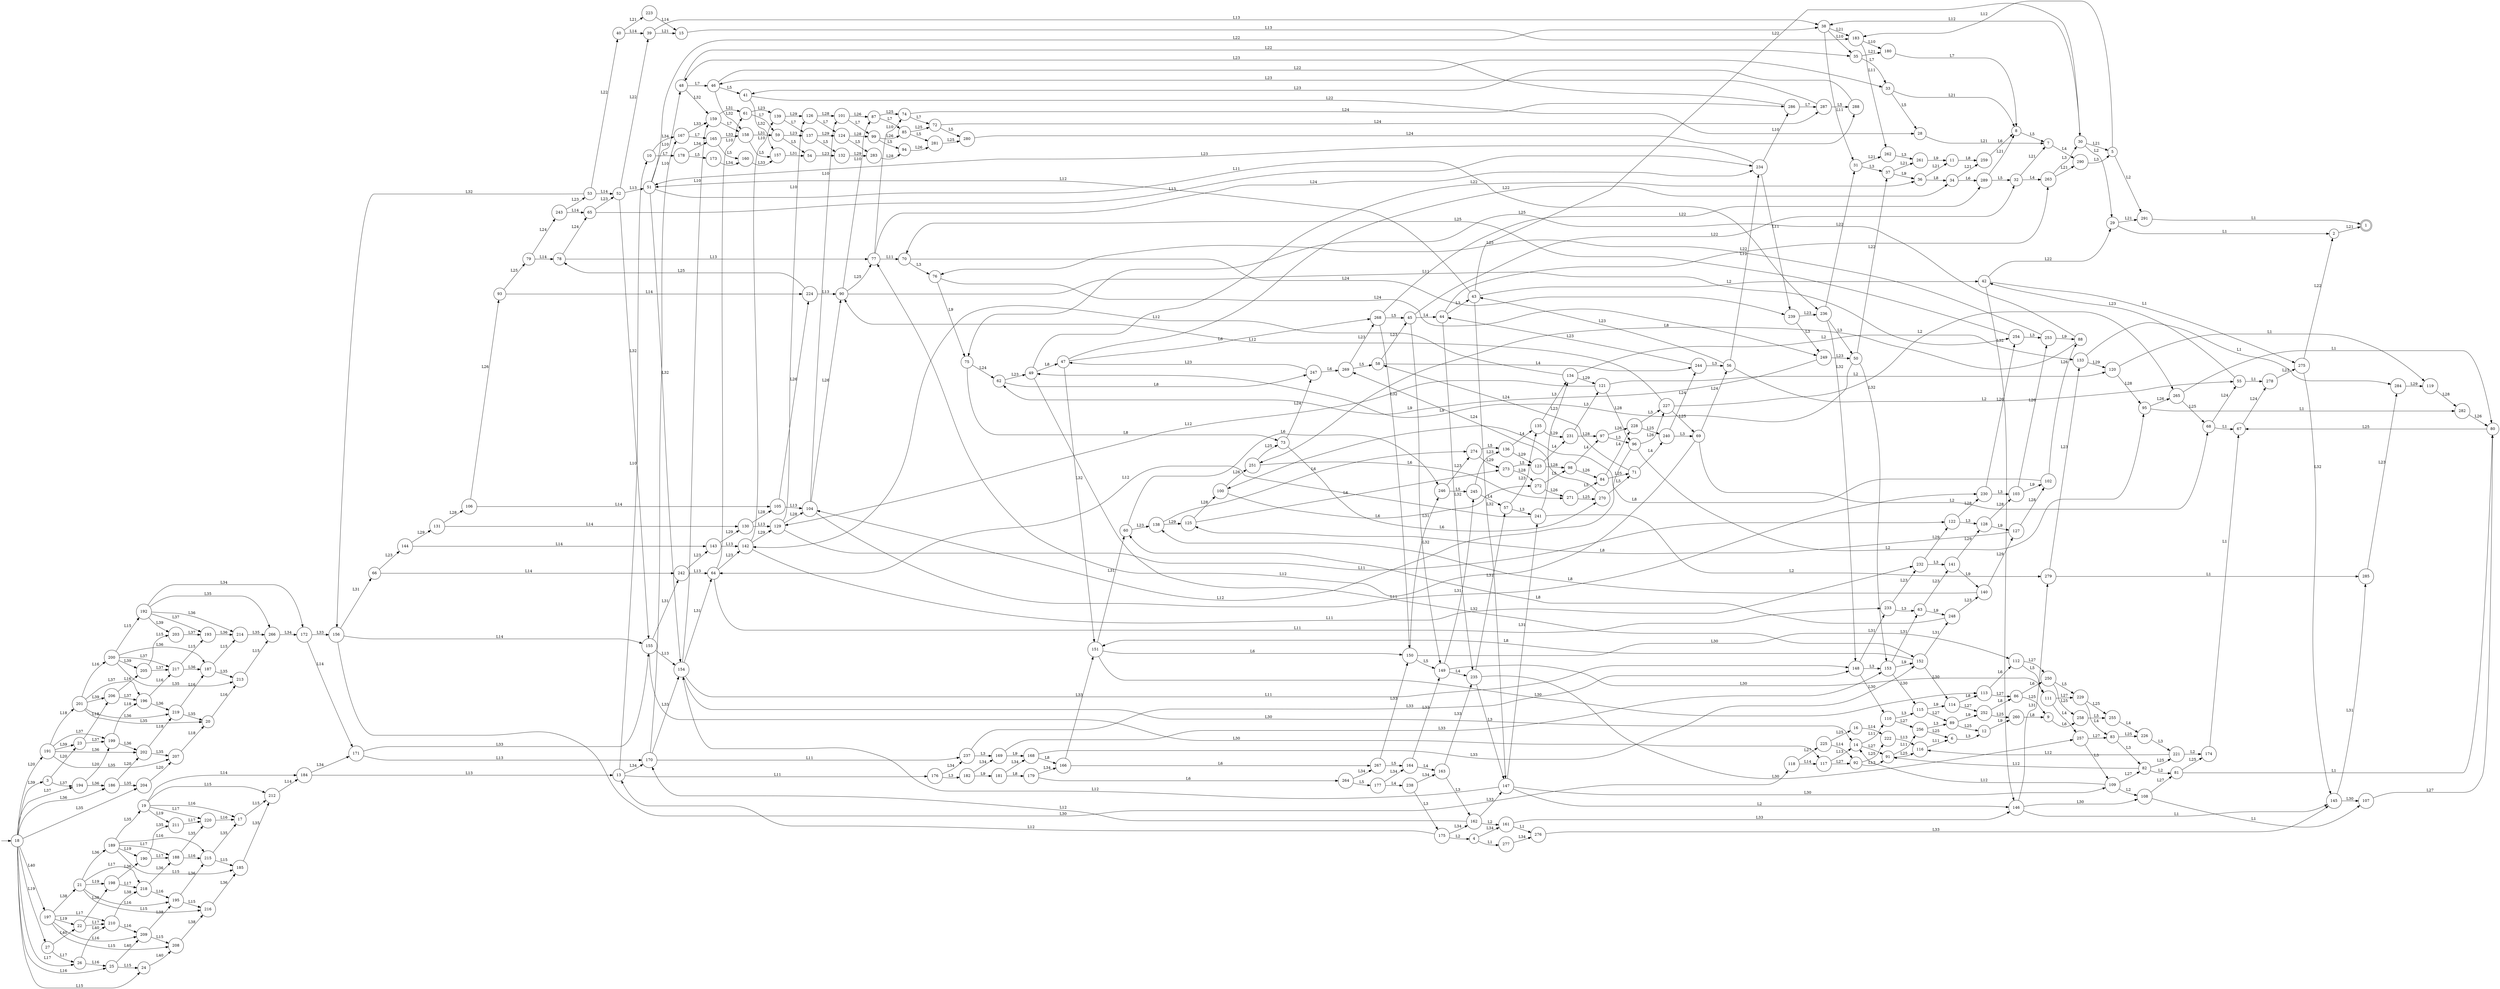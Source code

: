 // dot output generated by libFAUDES vGenerator
digraph "Det(Generator) [minstate]" {
  rankdir=LR
  node [shape=circle];

  // initial states
  dot_dummyinit_1 [shape=none, label="", width="0.0", height="0.0" ];
  dot_dummyinit_1 -> "18";

  // mstates
  "1" [shape=doublecircle];

  // rest of stateset
  "2";
  "3";
  "4";
  "5";
  "6";
  "7";
  "8";
  "9";
  "10";
  "11";
  "12";
  "13";
  "14";
  "15";
  "16";
  "17";
  "19";
  "20";
  "21";
  "22";
  "23";
  "24";
  "25";
  "26";
  "27";
  "28";
  "29";
  "30";
  "31";
  "32";
  "33";
  "34";
  "35";
  "36";
  "37";
  "38";
  "39";
  "40";
  "41";
  "42";
  "43";
  "44";
  "45";
  "46";
  "47";
  "48";
  "49";
  "50";
  "51";
  "52";
  "53";
  "54";
  "55";
  "56";
  "57";
  "58";
  "59";
  "60";
  "61";
  "62";
  "63";
  "64";
  "65";
  "66";
  "67";
  "68";
  "69";
  "70";
  "71";
  "72";
  "73";
  "74";
  "75";
  "76";
  "77";
  "78";
  "79";
  "80";
  "81";
  "82";
  "83";
  "84";
  "85";
  "86";
  "87";
  "88";
  "89";
  "90";
  "91";
  "92";
  "93";
  "94";
  "95";
  "96";
  "97";
  "98";
  "99";
  "100";
  "101";
  "102";
  "103";
  "104";
  "105";
  "106";
  "107";
  "108";
  "109";
  "110";
  "111";
  "112";
  "113";
  "114";
  "115";
  "116";
  "117";
  "118";
  "119";
  "120";
  "121";
  "122";
  "123";
  "124";
  "125";
  "126";
  "127";
  "128";
  "129";
  "130";
  "131";
  "132";
  "133";
  "134";
  "135";
  "136";
  "137";
  "138";
  "139";
  "140";
  "141";
  "142";
  "143";
  "144";
  "145";
  "146";
  "147";
  "148";
  "149";
  "150";
  "151";
  "152";
  "153";
  "154";
  "155";
  "156";
  "157";
  "158";
  "159";
  "160";
  "161";
  "162";
  "163";
  "164";
  "165";
  "166";
  "167";
  "168";
  "169";
  "170";
  "171";
  "172";
  "173";
  "174";
  "175";
  "176";
  "177";
  "178";
  "179";
  "180";
  "181";
  "182";
  "183";
  "184";
  "185";
  "186";
  "187";
  "188";
  "189";
  "190";
  "191";
  "192";
  "193";
  "194";
  "195";
  "196";
  "197";
  "198";
  "199";
  "200";
  "201";
  "202";
  "203";
  "204";
  "205";
  "206";
  "207";
  "208";
  "209";
  "210";
  "211";
  "212";
  "213";
  "214";
  "215";
  "216";
  "217";
  "218";
  "219";
  "220";
  "221";
  "222";
  "223";
  "224";
  "225";
  "226";
  "227";
  "228";
  "229";
  "230";
  "231";
  "232";
  "233";
  "234";
  "235";
  "236";
  "237";
  "238";
  "239";
  "240";
  "241";
  "242";
  "243";
  "244";
  "245";
  "246";
  "247";
  "248";
  "249";
  "250";
  "251";
  "252";
  "253";
  "254";
  "255";
  "256";
  "257";
  "258";
  "259";
  "260";
  "261";
  "262";
  "263";
  "264";
  "265";
  "266";
  "267";
  "268";
  "269";
  "270";
  "271";
  "272";
  "273";
  "274";
  "275";
  "276";
  "277";
  "278";
  "279";
  "280";
  "281";
  "282";
  "283";
  "284";
  "285";
  "286";
  "287";
  "288";
  "289";
  "290";
  "291";

  // transition relation
  "2" -> "1" [label="L21"];
  "3" -> "23" [label="L20"];
  "3" -> "194" [label="L37"];
  "4" -> "277" [label="L1"];
  "4" -> "161" [label="L34"];
  "5" -> "291" [label="L2"];
  "5" -> "183" [label="L12"];
  "6" -> "12" [label="L3"];
  "7" -> "290" [label="L4"];
  "8" -> "7" [label="L5"];
  "9" -> "258" [label="L6"];
  "10" -> "178" [label="L7"];
  "10" -> "167" [label="L34"];
  "11" -> "259" [label="L8"];
  "12" -> "260" [label="L9"];
  "13" -> "10" [label="L10"];
  "13" -> "176" [label="L11"];
  "13" -> "170" [label="L34"];
  "14" -> "110" [label="L11"];
  "14" -> "91" [label="L27"];
  "15" -> "183" [label="L13"];
  "16" -> "222" [label="L14"];
  "17" -> "212" [label="L15"];
  "18" -> "191" [label="L20"];
  "18" -> "24" [label="L15"];
  "18" -> "25" [label="L16"];
  "18" -> "26" [label="L17"];
  "18" -> "27" [label="L19"];
  "18" -> "197" [label="L40"];
  "18" -> "204" [label="L35"];
  "18" -> "186" [label="L36"];
  "18" -> "194" [label="L37"];
  "18" -> "3" [label="L39"];
  "19" -> "184" [label="L14"];
  "19" -> "212" [label="L15"];
  "19" -> "17" [label="L16"];
  "19" -> "220" [label="L17"];
  "19" -> "211" [label="L19"];
  "20" -> "213" [label="L16"];
  "21" -> "216" [label="L15"];
  "21" -> "195" [label="L16"];
  "21" -> "218" [label="L17"];
  "21" -> "198" [label="L19"];
  "21" -> "189" [label="L36"];
  "22" -> "210" [label="L17"];
  "22" -> "198" [label="L38"];
  "23" -> "206" [label="L18"];
  "23" -> "199" [label="L37"];
  "24" -> "208" [label="L40"];
  "25" -> "24" [label="L15"];
  "25" -> "209" [label="L40"];
  "26" -> "25" [label="L16"];
  "26" -> "210" [label="L40"];
  "27" -> "26" [label="L17"];
  "27" -> "22" [label="L40"];
  "28" -> "7" [label="L21"];
  "29" -> "2" [label="L1"];
  "29" -> "291" [label="L21"];
  "30" -> "29" [label="L2"];
  "30" -> "38" [label="L12"];
  "30" -> "5" [label="L21"];
  "31" -> "37" [label="L3"];
  "31" -> "262" [label="L21"];
  "32" -> "263" [label="L4"];
  "32" -> "7" [label="L21"];
  "33" -> "28" [label="L5"];
  "33" -> "8" [label="L21"];
  "34" -> "289" [label="L6"];
  "34" -> "259" [label="L21"];
  "35" -> "33" [label="L7"];
  "35" -> "180" [label="L21"];
  "36" -> "34" [label="L8"];
  "36" -> "11" [label="L21"];
  "37" -> "36" [label="L9"];
  "37" -> "261" [label="L21"];
  "38" -> "35" [label="L10"];
  "38" -> "31" [label="L11"];
  "38" -> "183" [label="L21"];
  "39" -> "38" [label="L13"];
  "39" -> "15" [label="L21"];
  "40" -> "39" [label="L14"];
  "40" -> "223" [label="L21"];
  "41" -> "28" [label="L22"];
  "41" -> "157" [label="L32"];
  "42" -> "275" [label="L1"];
  "42" -> "29" [label="L22"];
  "42" -> "146" [label="L32"];
  "43" -> "42" [label="L2"];
  "43" -> "51" [label="L12"];
  "43" -> "30" [label="L22"];
  "43" -> "147" [label="L32"];
  "44" -> "43" [label="L3"];
  "44" -> "263" [label="L22"];
  "44" -> "235" [label="L32"];
  "45" -> "44" [label="L4"];
  "45" -> "32" [label="L22"];
  "45" -> "149" [label="L32"];
  "46" -> "41" [label="L5"];
  "46" -> "33" [label="L22"];
  "46" -> "158" [label="L32"];
  "47" -> "268" [label="L6"];
  "47" -> "34" [label="L22"];
  "47" -> "151" [label="L32"];
  "48" -> "46" [label="L7"];
  "48" -> "35" [label="L22"];
  "48" -> "159" [label="L32"];
  "49" -> "47" [label="L8"];
  "49" -> "36" [label="L22"];
  "49" -> "152" [label="L32"];
  "50" -> "49" [label="L9"];
  "50" -> "37" [label="L22"];
  "50" -> "153" [label="L32"];
  "51" -> "48" [label="L10"];
  "51" -> "236" [label="L11"];
  "51" -> "38" [label="L22"];
  "51" -> "154" [label="L32"];
  "52" -> "51" [label="L13"];
  "52" -> "39" [label="L22"];
  "52" -> "155" [label="L32"];
  "53" -> "52" [label="L14"];
  "53" -> "40" [label="L22"];
  "53" -> "156" [label="L32"];
  "54" -> "132" [label="L23"];
  "55" -> "278" [label="L1"];
  "55" -> "42" [label="L23"];
  "56" -> "55" [label="L2"];
  "56" -> "234" [label="L12"];
  "56" -> "43" [label="L23"];
  "57" -> "241" [label="L3"];
  "57" -> "135" [label="L23"];
  "58" -> "244" [label="L4"];
  "58" -> "45" [label="L23"];
  "59" -> "54" [label="L5"];
  "59" -> "137" [label="L23"];
  "60" -> "246" [label="L6"];
  "60" -> "138" [label="L23"];
  "61" -> "59" [label="L7"];
  "61" -> "139" [label="L23"];
  "62" -> "247" [label="L8"];
  "62" -> "49" [label="L23"];
  "63" -> "248" [label="L9"];
  "63" -> "141" [label="L23"];
  "64" -> "61" [label="L10"];
  "64" -> "233" [label="L11"];
  "64" -> "142" [label="L23"];
  "65" -> "234" [label="L13"];
  "65" -> "52" [label="L23"];
  "66" -> "242" [label="L14"];
  "66" -> "144" [label="L23"];
  "67" -> "278" [label="L24"];
  "68" -> "67" [label="L1"];
  "68" -> "55" [label="L24"];
  "69" -> "68" [label="L2"];
  "69" -> "77" [label="L12"];
  "69" -> "56" [label="L24"];
  "70" -> "76" [label="L3"];
  "70" -> "239" [label="L24"];
  "71" -> "240" [label="L4"];
  "71" -> "58" [label="L24"];
  "72" -> "280" [label="L5"];
  "72" -> "287" [label="L24"];
  "73" -> "270" [label="L6"];
  "73" -> "247" [label="L24"];
  "74" -> "72" [label="L7"];
  "74" -> "286" [label="L24"];
  "75" -> "73" [label="L8"];
  "75" -> "62" [label="L24"];
  "76" -> "75" [label="L9"];
  "76" -> "249" [label="L24"];
  "77" -> "74" [label="L10"];
  "77" -> "70" [label="L11"];
  "77" -> "234" [label="L24"];
  "78" -> "77" [label="L13"];
  "78" -> "65" [label="L24"];
  "79" -> "78" [label="L14"];
  "79" -> "243" [label="L24"];
  "80" -> "67" [label="L25"];
  "81" -> "80" [label="L1"];
  "81" -> "174" [label="L25"];
  "82" -> "81" [label="L2"];
  "82" -> "91" [label="L12"];
  "82" -> "221" [label="L25"];
  "83" -> "82" [label="L3"];
  "83" -> "226" [label="L25"];
  "84" -> "228" [label="L4"];
  "84" -> "71" [label="L25"];
  "85" -> "281" [label="L5"];
  "85" -> "72" [label="L25"];
  "86" -> "250" [label="L6"];
  "86" -> "9" [label="L25"];
  "87" -> "85" [label="L7"];
  "87" -> "74" [label="L25"];
  "88" -> "251" [label="L8"];
  "88" -> "75" [label="L25"];
  "89" -> "252" [label="L9"];
  "89" -> "12" [label="L25"];
  "90" -> "87" [label="L10"];
  "90" -> "254" [label="L11"];
  "90" -> "77" [label="L25"];
  "91" -> "256" [label="L11"];
  "91" -> "116" [label="L25"];
  "92" -> "91" [label="L13"];
  "92" -> "222" [label="L25"];
  "93" -> "224" [label="L14"];
  "93" -> "79" [label="L25"];
  "94" -> "281" [label="L26"];
  "95" -> "282" [label="L1"];
  "95" -> "265" [label="L26"];
  "96" -> "95" [label="L2"];
  "96" -> "104" [label="L12"];
  "96" -> "227" [label="L26"];
  "97" -> "96" [label="L3"];
  "97" -> "228" [label="L26"];
  "98" -> "97" [label="L4"];
  "98" -> "84" [label="L26"];
  "99" -> "94" [label="L5"];
  "99" -> "85" [label="L26"];
  "100" -> "272" [label="L6"];
  "100" -> "251" [label="L26"];
  "101" -> "99" [label="L7"];
  "101" -> "87" [label="L26"];
  "102" -> "100" [label="L8"];
  "102" -> "88" [label="L26"];
  "103" -> "102" [label="L9"];
  "103" -> "253" [label="L26"];
  "104" -> "101" [label="L10"];
  "104" -> "230" [label="L11"];
  "104" -> "90" [label="L26"];
  "105" -> "104" [label="L13"];
  "105" -> "224" [label="L26"];
  "106" -> "105" [label="L14"];
  "106" -> "93" [label="L26"];
  "107" -> "80" [label="L27"];
  "108" -> "107" [label="L1"];
  "108" -> "81" [label="L27"];
  "109" -> "108" [label="L2"];
  "109" -> "14" [label="L12"];
  "109" -> "82" [label="L27"];
  "110" -> "115" [label="L3"];
  "110" -> "256" [label="L27"];
  "111" -> "257" [label="L4"];
  "111" -> "229" [label="L27"];
  "112" -> "111" [label="L5"];
  "112" -> "250" [label="L27"];
  "113" -> "112" [label="L6"];
  "113" -> "86" [label="L27"];
  "114" -> "113" [label="L8"];
  "114" -> "252" [label="L27"];
  "115" -> "114" [label="L9"];
  "115" -> "89" [label="L27"];
  "116" -> "6" [label="L11"];
  "117" -> "14" [label="L13"];
  "117" -> "92" [label="L27"];
  "118" -> "117" [label="L14"];
  "118" -> "225" [label="L27"];
  "119" -> "282" [label="L28"];
  "120" -> "119" [label="L1"];
  "120" -> "95" [label="L28"];
  "121" -> "120" [label="L2"];
  "121" -> "129" [label="L12"];
  "121" -> "96" [label="L28"];
  "122" -> "128" [label="L3"];
  "122" -> "230" [label="L28"];
  "123" -> "231" [label="L4"];
  "123" -> "98" [label="L28"];
  "124" -> "283" [label="L5"];
  "124" -> "99" [label="L28"];
  "125" -> "273" [label="L6"];
  "125" -> "100" [label="L28"];
  "126" -> "124" [label="L7"];
  "126" -> "101" [label="L28"];
  "127" -> "125" [label="L8"];
  "127" -> "102" [label="L28"];
  "128" -> "127" [label="L9"];
  "128" -> "103" [label="L28"];
  "129" -> "126" [label="L10"];
  "129" -> "122" [label="L11"];
  "129" -> "104" [label="L28"];
  "130" -> "129" [label="L13"];
  "130" -> "105" [label="L28"];
  "131" -> "130" [label="L14"];
  "131" -> "106" [label="L28"];
  "132" -> "283" [label="L29"];
  "133" -> "284" [label="L1"];
  "133" -> "120" [label="L29"];
  "134" -> "133" [label="L2"];
  "134" -> "142" [label="L12"];
  "134" -> "121" [label="L29"];
  "135" -> "134" [label="L3"];
  "135" -> "231" [label="L29"];
  "136" -> "135" [label="L4"];
  "136" -> "123" [label="L29"];
  "137" -> "132" [label="L5"];
  "137" -> "124" [label="L29"];
  "138" -> "274" [label="L6"];
  "138" -> "125" [label="L29"];
  "139" -> "137" [label="L7"];
  "139" -> "126" [label="L29"];
  "140" -> "138" [label="L8"];
  "140" -> "127" [label="L29"];
  "141" -> "140" [label="L9"];
  "141" -> "128" [label="L29"];
  "142" -> "139" [label="L10"];
  "142" -> "232" [label="L11"];
  "142" -> "129" [label="L29"];
  "143" -> "142" [label="L13"];
  "143" -> "130" [label="L29"];
  "144" -> "143" [label="L14"];
  "144" -> "131" [label="L29"];
  "145" -> "107" [label="L30"];
  "145" -> "285" [label="L31"];
  "146" -> "145" [label="L1"];
  "146" -> "108" [label="L30"];
  "146" -> "279" [label="L31"];
  "147" -> "146" [label="L2"];
  "147" -> "154" [label="L12"];
  "147" -> "109" [label="L30"];
  "147" -> "241" [label="L31"];
  "148" -> "153" [label="L3"];
  "148" -> "110" [label="L30"];
  "148" -> "233" [label="L31"];
  "149" -> "235" [label="L4"];
  "149" -> "111" [label="L30"];
  "149" -> "245" [label="L31"];
  "150" -> "149" [label="L5"];
  "150" -> "112" [label="L30"];
  "150" -> "246" [label="L31"];
  "151" -> "150" [label="L6"];
  "151" -> "113" [label="L30"];
  "151" -> "60" [label="L31"];
  "152" -> "151" [label="L8"];
  "152" -> "114" [label="L30"];
  "152" -> "248" [label="L31"];
  "153" -> "152" [label="L9"];
  "153" -> "115" [label="L30"];
  "153" -> "63" [label="L31"];
  "154" -> "159" [label="L10"];
  "154" -> "148" [label="L11"];
  "154" -> "14" [label="L30"];
  "154" -> "64" [label="L31"];
  "155" -> "154" [label="L13"];
  "155" -> "117" [label="L30"];
  "155" -> "242" [label="L31"];
  "156" -> "155" [label="L14"];
  "156" -> "118" [label="L30"];
  "156" -> "66" [label="L31"];
  "157" -> "54" [label="L31"];
  "158" -> "157" [label="L5"];
  "158" -> "59" [label="L31"];
  "159" -> "158" [label="L7"];
  "159" -> "61" [label="L31"];
  "160" -> "157" [label="L33"];
  "161" -> "276" [label="L1"];
  "161" -> "146" [label="L33"];
  "162" -> "161" [label="L2"];
  "162" -> "170" [label="L12"];
  "162" -> "147" [label="L33"];
  "163" -> "162" [label="L3"];
  "163" -> "235" [label="L33"];
  "164" -> "163" [label="L4"];
  "164" -> "149" [label="L33"];
  "165" -> "160" [label="L5"];
  "165" -> "158" [label="L33"];
  "166" -> "267" [label="L6"];
  "166" -> "151" [label="L33"];
  "167" -> "165" [label="L7"];
  "167" -> "159" [label="L33"];
  "168" -> "166" [label="L8"];
  "168" -> "152" [label="L33"];
  "169" -> "168" [label="L9"];
  "169" -> "153" [label="L33"];
  "170" -> "167" [label="L10"];
  "170" -> "237" [label="L11"];
  "170" -> "154" [label="L33"];
  "171" -> "170" [label="L13"];
  "171" -> "155" [label="L33"];
  "172" -> "171" [label="L14"];
  "172" -> "156" [label="L33"];
  "173" -> "160" [label="L34"];
  "174" -> "67" [label="L1"];
  "175" -> "4" [label="L2"];
  "175" -> "13" [label="L12"];
  "175" -> "162" [label="L34"];
  "176" -> "182" [label="L3"];
  "176" -> "237" [label="L34"];
  "177" -> "238" [label="L4"];
  "177" -> "164" [label="L34"];
  "178" -> "173" [label="L5"];
  "178" -> "165" [label="L34"];
  "179" -> "264" [label="L6"];
  "179" -> "166" [label="L34"];
  "180" -> "8" [label="L7"];
  "181" -> "179" [label="L8"];
  "181" -> "168" [label="L34"];
  "182" -> "181" [label="L9"];
  "182" -> "169" [label="L34"];
  "183" -> "180" [label="L10"];
  "183" -> "262" [label="L11"];
  "184" -> "13" [label="L13"];
  "184" -> "171" [label="L34"];
  "185" -> "212" [label="L35"];
  "186" -> "202" [label="L20"];
  "186" -> "204" [label="L35"];
  "187" -> "214" [label="L15"];
  "187" -> "213" [label="L35"];
  "188" -> "215" [label="L16"];
  "188" -> "220" [label="L35"];
  "189" -> "185" [label="L15"];
  "189" -> "215" [label="L16"];
  "189" -> "188" [label="L17"];
  "189" -> "190" [label="L19"];
  "189" -> "19" [label="L35"];
  "190" -> "188" [label="L17"];
  "190" -> "211" [label="L35"];
  "191" -> "201" [label="L18"];
  "191" -> "207" [label="L35"];
  "191" -> "202" [label="L36"];
  "191" -> "199" [label="L37"];
  "191" -> "23" [label="L39"];
  "192" -> "172" [label="L34"];
  "192" -> "266" [label="L35"];
  "192" -> "214" [label="L36"];
  "192" -> "193" [label="L37"];
  "192" -> "203" [label="L39"];
  "193" -> "214" [label="L36"];
  "194" -> "199" [label="L20"];
  "194" -> "186" [label="L36"];
  "195" -> "216" [label="L15"];
  "195" -> "215" [label="L36"];
  "196" -> "217" [label="L16"];
  "196" -> "219" [label="L36"];
  "197" -> "208" [label="L15"];
  "197" -> "209" [label="L16"];
  "197" -> "210" [label="L17"];
  "197" -> "22" [label="L19"];
  "197" -> "21" [label="L38"];
  "198" -> "218" [label="L17"];
  "198" -> "190" [label="L36"];
  "199" -> "196" [label="L18"];
  "199" -> "202" [label="L36"];
  "200" -> "192" [label="L15"];
  "200" -> "213" [label="L35"];
  "200" -> "187" [label="L36"];
  "200" -> "217" [label="L37"];
  "200" -> "205" [label="L39"];
  "201" -> "200" [label="L16"];
  "201" -> "20" [label="L35"];
  "201" -> "219" [label="L36"];
  "201" -> "196" [label="L37"];
  "201" -> "206" [label="L39"];
  "202" -> "219" [label="L18"];
  "202" -> "207" [label="L35"];
  "203" -> "193" [label="L37"];
  "204" -> "207" [label="L20"];
  "205" -> "203" [label="L15"];
  "205" -> "217" [label="L37"];
  "206" -> "205" [label="L16"];
  "206" -> "196" [label="L37"];
  "207" -> "20" [label="L18"];
  "208" -> "216" [label="L38"];
  "209" -> "208" [label="L15"];
  "209" -> "195" [label="L38"];
  "210" -> "209" [label="L16"];
  "210" -> "218" [label="L38"];
  "211" -> "220" [label="L17"];
  "212" -> "184" [label="L14"];
  "213" -> "266" [label="L15"];
  "214" -> "266" [label="L35"];
  "215" -> "185" [label="L15"];
  "215" -> "17" [label="L35"];
  "216" -> "185" [label="L36"];
  "217" -> "193" [label="L15"];
  "217" -> "187" [label="L36"];
  "218" -> "195" [label="L16"];
  "218" -> "188" [label="L36"];
  "219" -> "187" [label="L16"];
  "219" -> "20" [label="L35"];
  "220" -> "17" [label="L16"];
  "221" -> "174" [label="L2"];
  "221" -> "116" [label="L12"];
  "222" -> "116" [label="L13"];
  "223" -> "15" [label="L14"];
  "224" -> "90" [label="L13"];
  "224" -> "78" [label="L25"];
  "225" -> "92" [label="L14"];
  "225" -> "16" [label="L25"];
  "226" -> "221" [label="L3"];
  "227" -> "265" [label="L2"];
  "227" -> "90" [label="L12"];
  "227" -> "69" [label="L25"];
  "228" -> "227" [label="L3"];
  "228" -> "240" [label="L25"];
  "229" -> "83" [label="L4"];
  "229" -> "255" [label="L25"];
  "230" -> "103" [label="L3"];
  "230" -> "254" [label="L26"];
  "231" -> "121" [label="L3"];
  "231" -> "97" [label="L28"];
  "232" -> "141" [label="L3"];
  "232" -> "122" [label="L29"];
  "233" -> "63" [label="L3"];
  "233" -> "232" [label="L23"];
  "234" -> "286" [label="L10"];
  "234" -> "239" [label="L11"];
  "234" -> "51" [label="L23"];
  "235" -> "147" [label="L3"];
  "235" -> "257" [label="L30"];
  "235" -> "57" [label="L31"];
  "236" -> "50" [label="L3"];
  "236" -> "31" [label="L22"];
  "236" -> "148" [label="L32"];
  "237" -> "169" [label="L3"];
  "237" -> "148" [label="L33"];
  "238" -> "175" [label="L3"];
  "238" -> "163" [label="L34"];
  "239" -> "249" [label="L3"];
  "239" -> "236" [label="L23"];
  "240" -> "69" [label="L3"];
  "240" -> "244" [label="L24"];
  "241" -> "279" [label="L2"];
  "241" -> "64" [label="L12"];
  "241" -> "134" [label="L23"];
  "242" -> "64" [label="L13"];
  "242" -> "143" [label="L23"];
  "243" -> "65" [label="L14"];
  "243" -> "53" [label="L23"];
  "244" -> "56" [label="L3"];
  "244" -> "44" [label="L23"];
  "245" -> "57" [label="L4"];
  "245" -> "136" [label="L23"];
  "246" -> "245" [label="L5"];
  "246" -> "274" [label="L23"];
  "247" -> "269" [label="L6"];
  "247" -> "47" [label="L23"];
  "248" -> "60" [label="L8"];
  "248" -> "140" [label="L23"];
  "249" -> "62" [label="L9"];
  "249" -> "50" [label="L23"];
  "250" -> "229" [label="L5"];
  "250" -> "258" [label="L25"];
  "251" -> "271" [label="L6"];
  "251" -> "73" [label="L25"];
  "252" -> "86" [label="L8"];
  "252" -> "260" [label="L25"];
  "253" -> "88" [label="L9"];
  "253" -> "76" [label="L25"];
  "254" -> "253" [label="L3"];
  "254" -> "70" [label="L25"];
  "255" -> "226" [label="L4"];
  "256" -> "89" [label="L3"];
  "256" -> "6" [label="L25"];
  "257" -> "109" [label="L3"];
  "257" -> "83" [label="L27"];
  "258" -> "255" [label="L5"];
  "259" -> "8" [label="L6"];
  "260" -> "9" [label="L8"];
  "261" -> "11" [label="L9"];
  "262" -> "261" [label="L3"];
  "263" -> "30" [label="L3"];
  "263" -> "290" [label="L21"];
  "264" -> "177" [label="L5"];
  "264" -> "267" [label="L34"];
  "265" -> "80" [label="L1"];
  "265" -> "68" [label="L25"];
  "266" -> "172" [label="L34"];
  "267" -> "164" [label="L5"];
  "267" -> "150" [label="L33"];
  "268" -> "45" [label="L5"];
  "268" -> "289" [label="L22"];
  "268" -> "150" [label="L32"];
  "269" -> "58" [label="L5"];
  "269" -> "268" [label="L23"];
  "270" -> "71" [label="L5"];
  "270" -> "269" [label="L24"];
  "271" -> "84" [label="L5"];
  "271" -> "270" [label="L25"];
  "272" -> "98" [label="L5"];
  "272" -> "271" [label="L26"];
  "273" -> "123" [label="L5"];
  "273" -> "272" [label="L28"];
  "274" -> "136" [label="L5"];
  "274" -> "273" [label="L29"];
  "275" -> "2" [label="L22"];
  "275" -> "145" [label="L32"];
  "276" -> "145" [label="L33"];
  "277" -> "276" [label="L34"];
  "278" -> "275" [label="L23"];
  "279" -> "285" [label="L1"];
  "279" -> "133" [label="L23"];
  "280" -> "288" [label="L24"];
  "281" -> "280" [label="L25"];
  "282" -> "80" [label="L26"];
  "283" -> "94" [label="L28"];
  "284" -> "119" [label="L29"];
  "285" -> "284" [label="L23"];
  "286" -> "287" [label="L7"];
  "286" -> "48" [label="L23"];
  "287" -> "288" [label="L5"];
  "287" -> "46" [label="L23"];
  "288" -> "41" [label="L23"];
  "289" -> "32" [label="L5"];
  "289" -> "8" [label="L21"];
  "290" -> "5" [label="L3"];
  "291" -> "1" [label="L1"];
}

